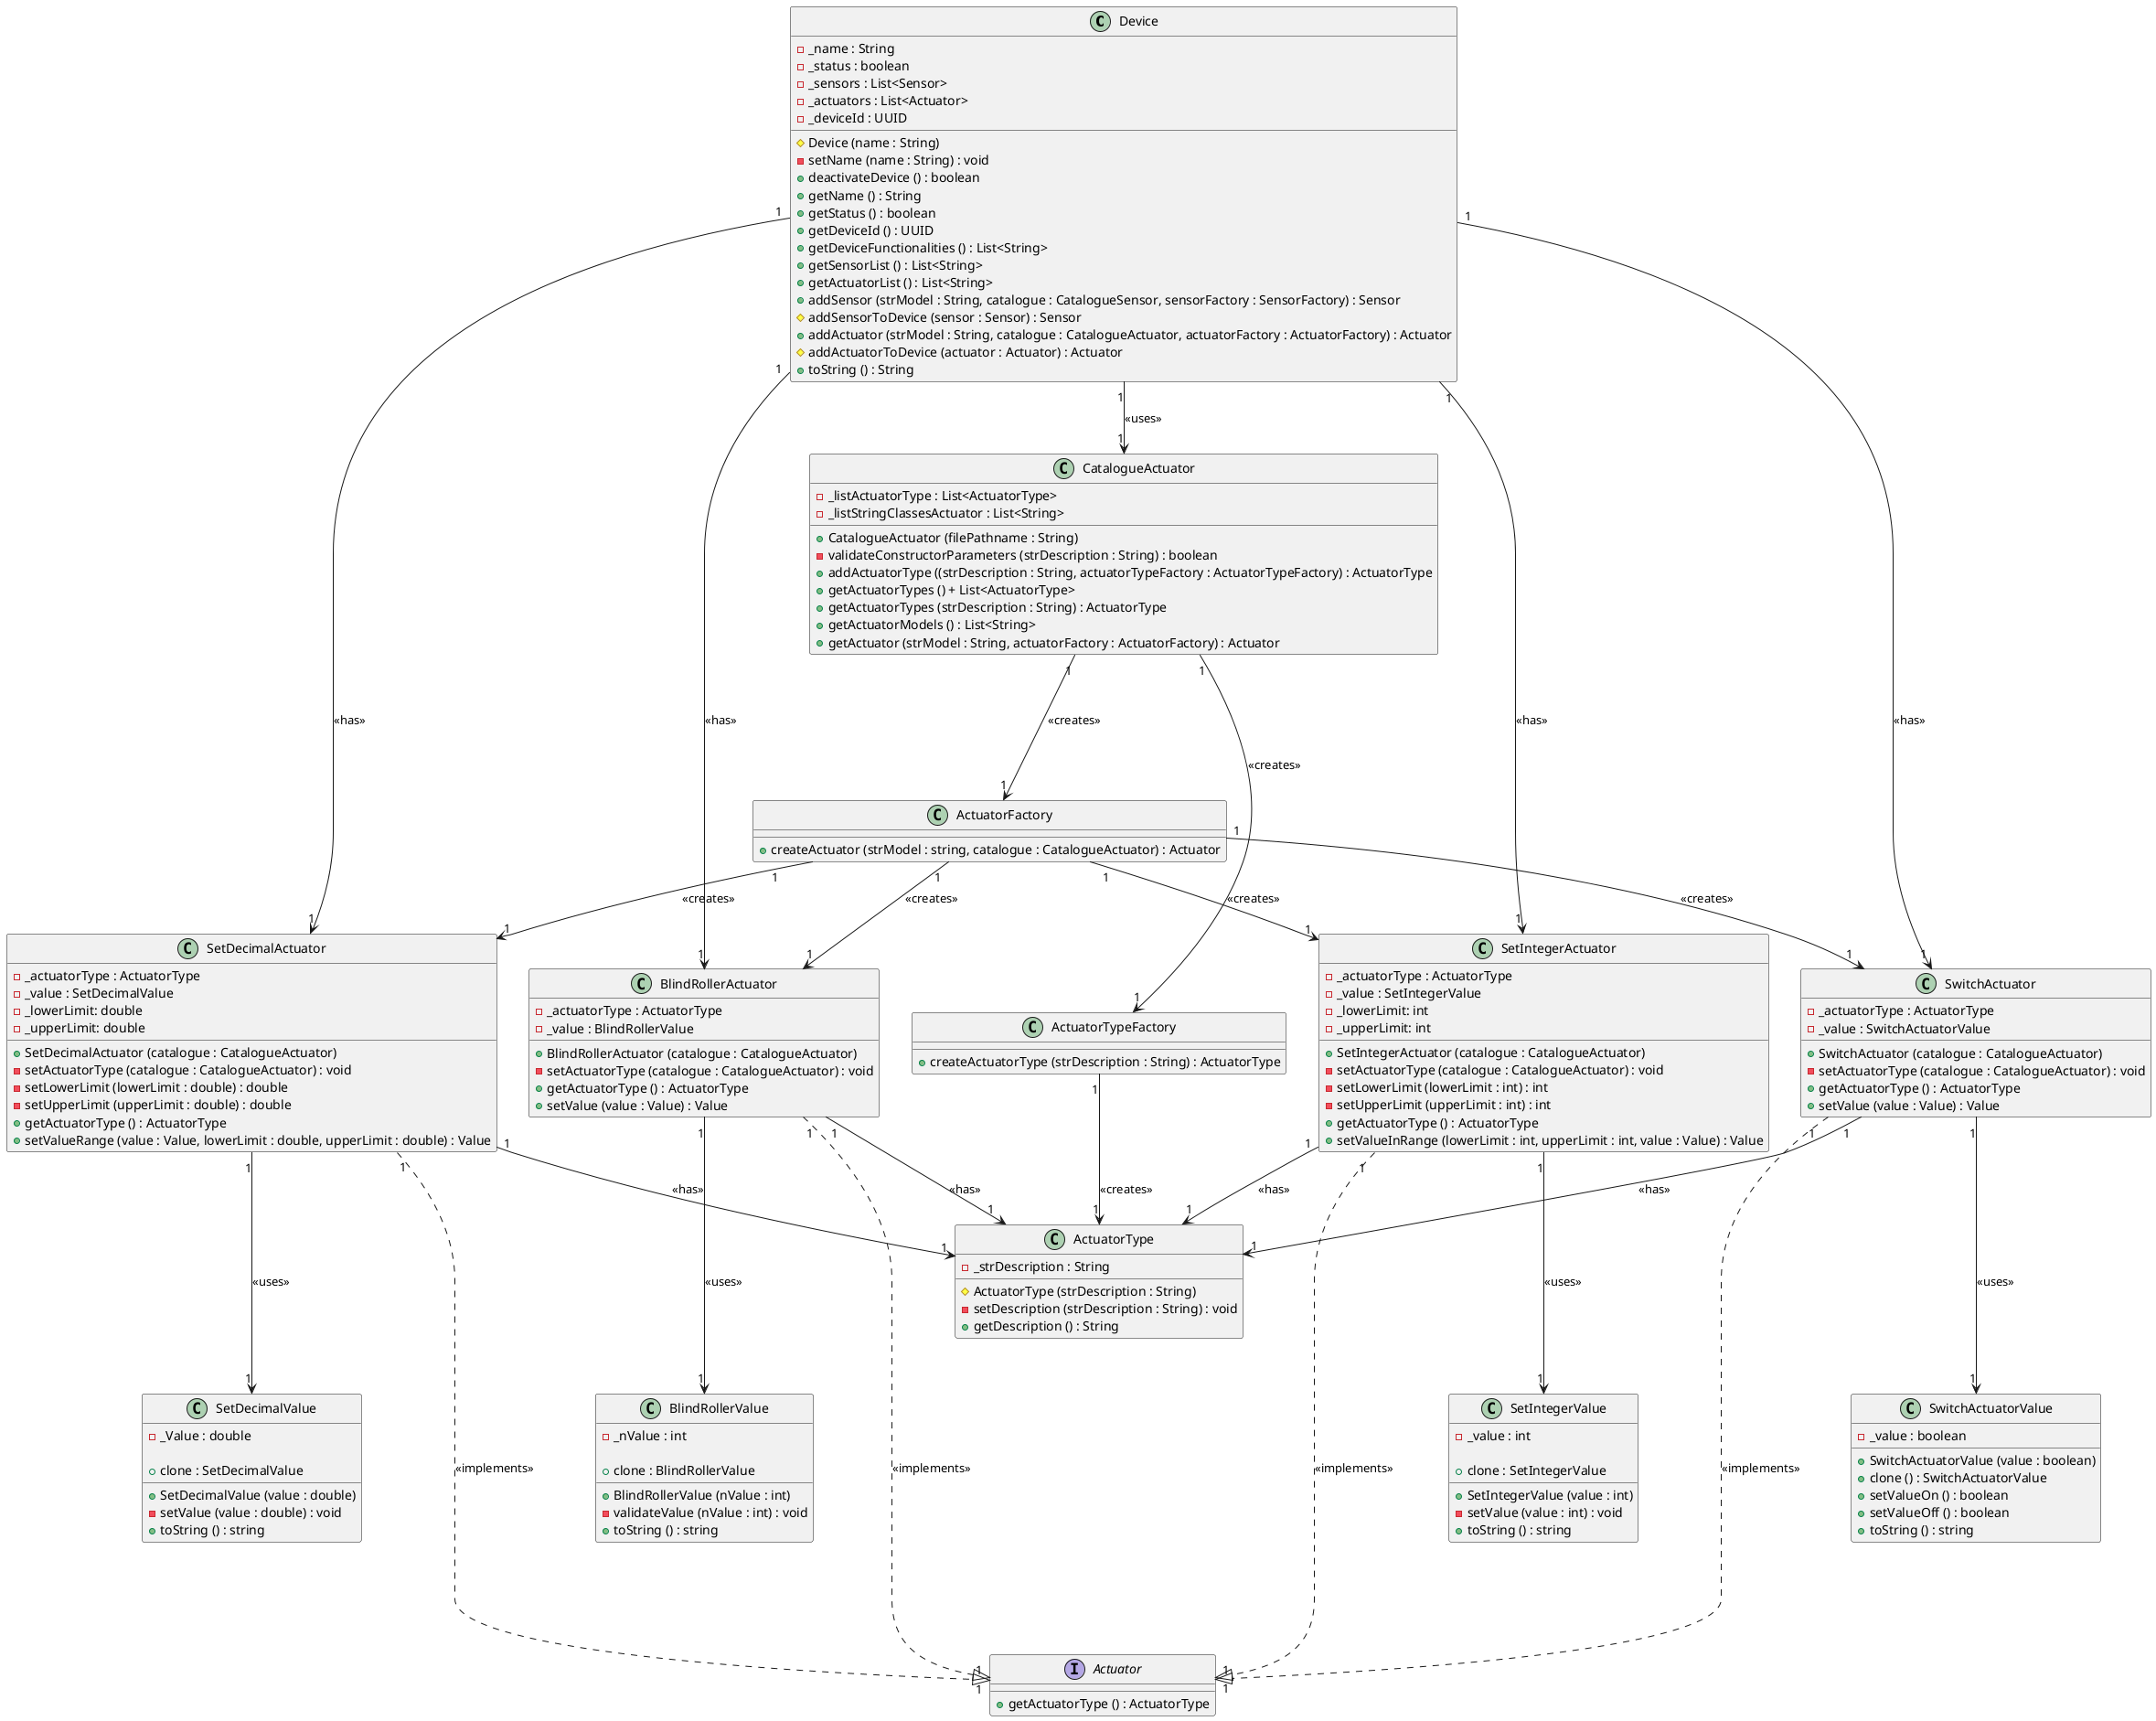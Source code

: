 @startuml
'https://plantuml.com/sequence-diagram


class Device {
- _name : String
- _status : boolean
- _sensors : List<Sensor>
- _actuators : List<Actuator>
- _deviceId : UUID

# Device (name : String)
- setName (name : String) : void
+ deactivateDevice () : boolean
+ getName () : String
+ getStatus () : boolean
+ getDeviceId () : UUID
+ getDeviceFunctionalities () : List<String>
+ getSensorList () : List<String>
+ getActuatorList () : List<String>
+ addSensor (strModel : String, catalogue : CatalogueSensor, sensorFactory : SensorFactory) : Sensor
# addSensorToDevice (sensor : Sensor) : Sensor
+ addActuator (strModel : String, catalogue : CatalogueActuator, actuatorFactory : ActuatorFactory) : Actuator
#addActuatorToDevice (actuator : Actuator) : Actuator
+ toString () : String
}

interface Actuator {

+getActuatorType () : ActuatorType
}

class ActuatorFactory {

+createActuator (strModel : string, catalogue : CatalogueActuator) : Actuator
}

class ActuatorType {
- _strDescription : String

# ActuatorType (strDescription : String)
- setDescription (strDescription : String) : void
+ getDescription () : String
}

class ActuatorTypeFactory {

+createActuatorType (strDescription : String) : ActuatorType
}

class CatalogueActuator {
-   _listActuatorType : List<ActuatorType>
- _listStringClassesActuator : List<String>

+ CatalogueActuator (filePathname : String)
- validateConstructorParameters (strDescription : String) : boolean
+ addActuatorType ((strDescription : String, actuatorTypeFactory : ActuatorTypeFactory) : ActuatorType
+ getActuatorTypes () + List<ActuatorType>
+getActuatorTypes (strDescription : String) : ActuatorType
+ getActuatorModels () : List<String>
+ getActuator (strModel : String, actuatorFactory : ActuatorFactory) : Actuator
}

class BlindRollerActuator {
- _actuatorType : ActuatorType
- _value : BlindRollerValue

+ BlindRollerActuator (catalogue : CatalogueActuator)
- setActuatorType (catalogue : CatalogueActuator) : void
+ getActuatorType () : ActuatorType
+ setValue (value : Value) : Value
}

class BlindRollerValue {
- _nValue : int

+ BlindRollerValue (nValue : int)
- validateValue (nValue : int) : void
+ toString () : string
+ clone : BlindRollerValue
}

class SetDecimalActuator {
- _actuatorType : ActuatorType
- _value : SetDecimalValue
- _lowerLimit: double
- _upperLimit: double

+ SetDecimalActuator (catalogue : CatalogueActuator)
- setActuatorType (catalogue : CatalogueActuator) : void
- setLowerLimit (lowerLimit : double) : double
- setUpperLimit (upperLimit : double) : double
+ getActuatorType () : ActuatorType
+ setValueRange (value : Value, lowerLimit : double, upperLimit : double) : Value
}

class SetDecimalValue {
- _Value : double

+ SetDecimalValue (value : double)
- setValue (value : double) : void
+ toString () : string
+ clone : SetDecimalValue
}

class SetIntegerActuator {
- _actuatorType : ActuatorType
- _value : SetIntegerValue
- _lowerLimit: int
- _upperLimit: int

+ SetIntegerActuator (catalogue : CatalogueActuator)
- setActuatorType (catalogue : CatalogueActuator) : void
- setLowerLimit (lowerLimit : int) : int
- setUpperLimit (upperLimit : int) : int
+ getActuatorType () : ActuatorType
+ setValueInRange (lowerLimit : int, upperLimit : int, value : Value) : Value
}

class SetIntegerValue {
- _value : int

+ SetIntegerValue (value : int)
- setValue (value : int) : void
+ toString () : string
+ clone : SetIntegerValue
}


class SwitchActuator {
- _actuatorType : ActuatorType
- _value : SwitchActuatorValue

+ SwitchActuator (catalogue : CatalogueActuator)
- setActuatorType (catalogue : CatalogueActuator) : void
+ getActuatorType () : ActuatorType
+ setValue (value : Value) : Value
}

class SwitchActuatorValue {
- _value : boolean

+ SwitchActuatorValue (value : boolean)
+ clone () : SwitchActuatorValue
+ setValueOn () : boolean
+ setValueOff () : boolean
+ toString () : string
}

Device "1" --> "1" CatalogueActuator : <<uses>>

Device "1" ---> "1" BlindRollerActuator : <<has>>
Device "1" ---> "1" SetDecimalActuator : <<has>>
Device "1" ---> "1" SetIntegerActuator : <<has>>
Device "1" ---> "1" SwitchActuator : <<has>>

CatalogueActuator "1" ---> "1" ActuatorFactory: <<creates>>
CatalogueActuator "1" ----> "1" ActuatorTypeFactory: <<creates>>

ActuatorTypeFactory "1" --> "1" ActuatorType: <<creates>>

ActuatorFactory "1" --> "1" BlindRollerActuator : <<creates>>
ActuatorFactory "1" --> "1" SetDecimalActuator : <<creates>>
ActuatorFactory "1" --> "1" SetIntegerActuator : <<creates>>
ActuatorFactory "1" --> "1" SwitchActuator : <<creates>>

BlindRollerActuator "1" --> "1" ActuatorType : <<has>>
SetDecimalActuator "1" --> "1" ActuatorType : <<has>>
SetIntegerActuator "1" --> "1" ActuatorType : <<has>>
SwitchActuator "1" --> "1" ActuatorType : <<has>>

BlindRollerActuator "1" ---> "1" BlindRollerValue : <<uses>>
SetDecimalActuator "1" ---> "1" SetDecimalValue : <<uses>>
SetIntegerActuator "1" ---> "1" SetIntegerValue : <<uses>>
SwitchActuator "1" ---> "1" SwitchActuatorValue : <<uses>>

BlindRollerActuator "1" .....|> "1" Actuator: <<implements>>
SetDecimalActuator "1" .....|> "1" Actuator: <<implements>>
SetIntegerActuator "1" .....|> "1" Actuator: <<implements>>
SwitchActuator "1" .....|> "1" Actuator: <<implements>>


@enduml